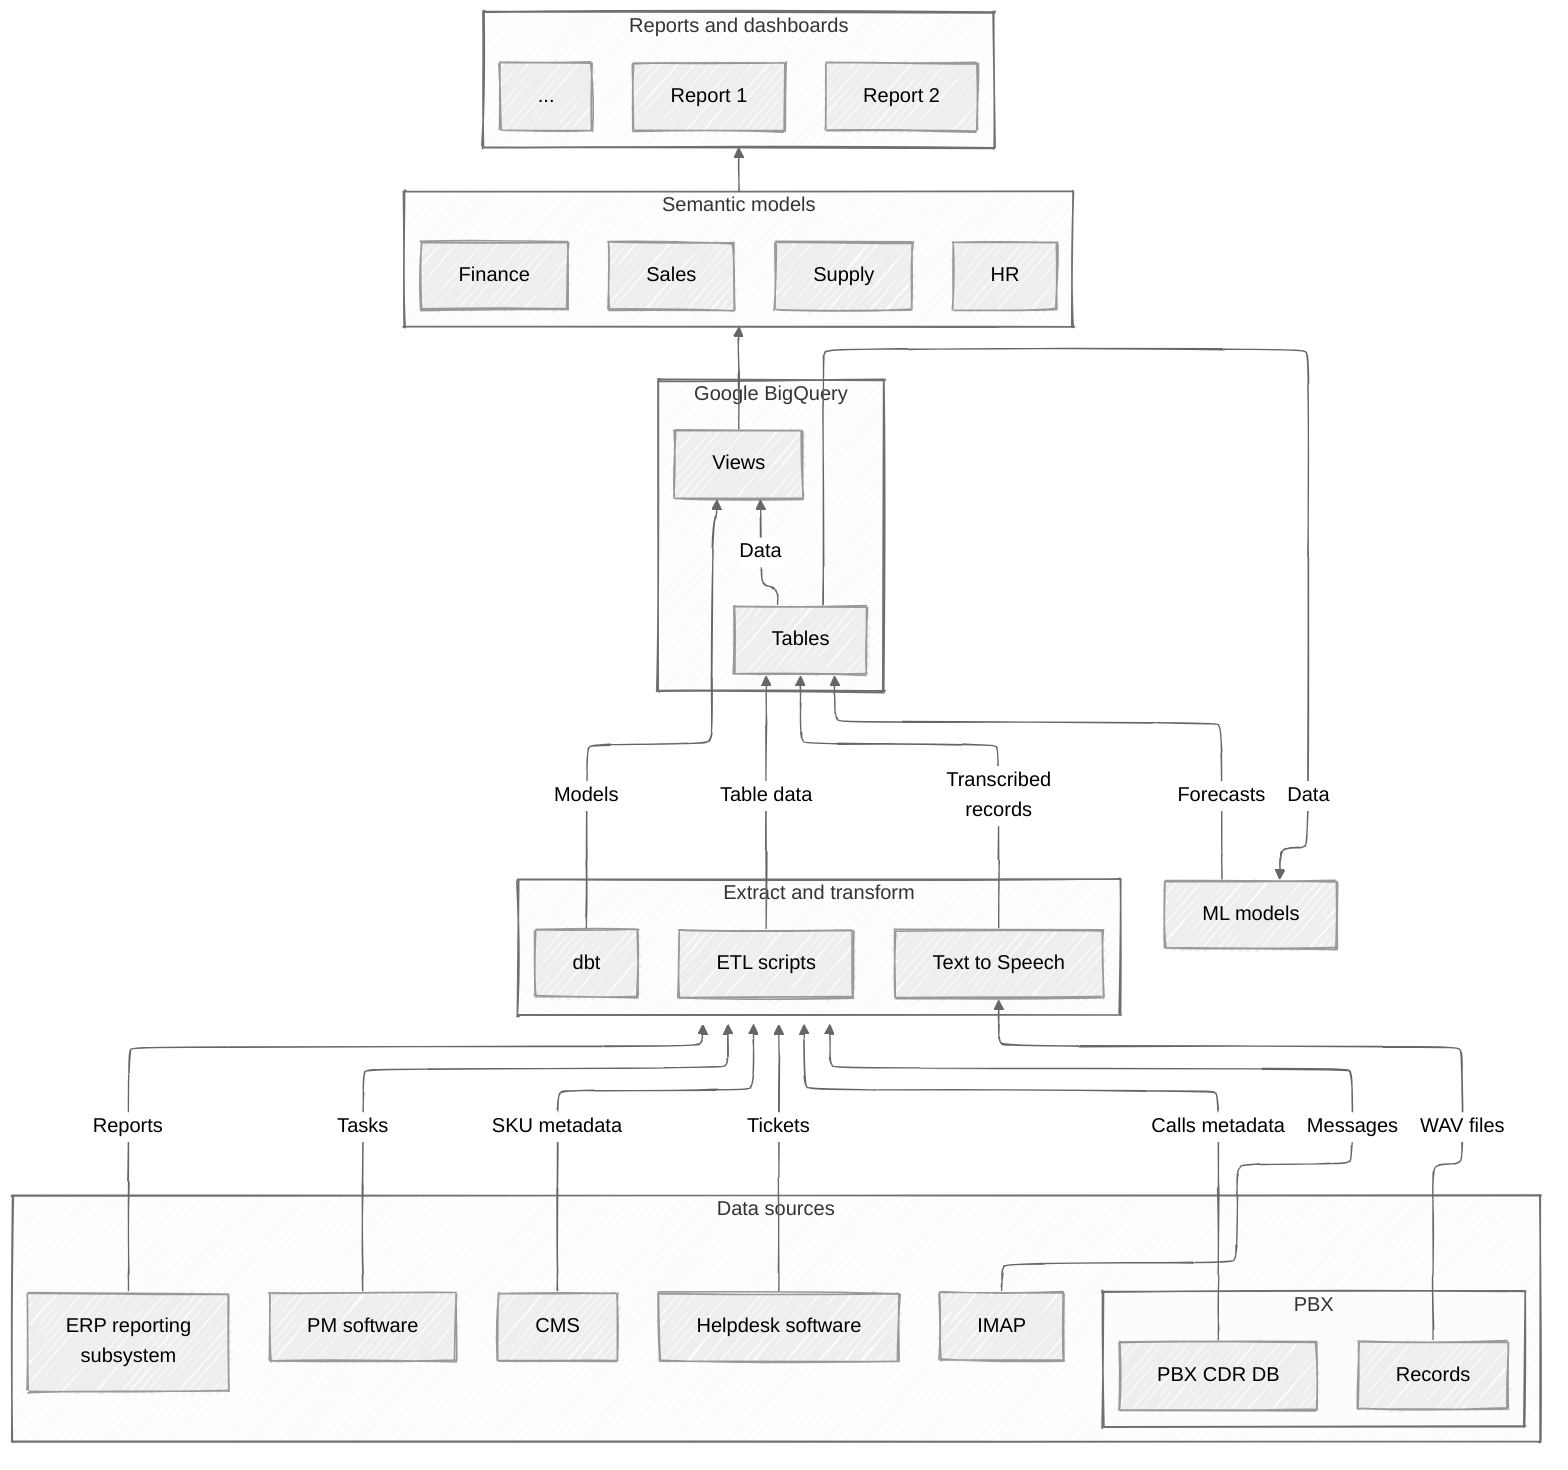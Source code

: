 ---
config:
  layout: elk
  look: handDrawn
  theme: neutral
---

flowchart-elk BT

 subgraph s3["Semantic models"]
        n22["Sales"]
        n23["Supply"]
        n24["Finance"]
        n25["HR"]
  end
 subgraph s4["Reports and dashboards"]
        n26["Report 1"]
        n27["Report 2"]
        n29["..."]
  end
 subgraph s5["Google BigQuery"]
        n51["Views"]
        n52["Tables"]
  end
 subgraph s2["Data sources"]
        n6["Helpdesk software"]
        n7["PM software"]
        n8["CMS"]
        n9["IMAP"]
        n1["ERP reporting<br>subsystem"]
        s7["s7"]
  end
 subgraph s6["Extract and transform"]
        n11["ETL scripts"]
        n17["dbt"]
        n54["Text to Speech"]
  end
 subgraph s7["PBX"]
        n53["Records"]
        n12["PBX CDR DB"]
  end
    n51 --> s3
    s3 --> s4
    n1 -- Reports --> n11
    n6 -- Tickets --> n11
    n7 -- Tasks --> n11
    n8 -- SKU metadata --> n11
    n9 -- Messages --> n11
    n12 -- Calls metadata --> n11
    n11 -- Table data --> n52
    n17 -- Models --> n51
    n52 -- Data --> n51 & n20["ML models"]
    n20 -- Forecasts --> n52
    n53 -- WAV files --> n54
    n54 -- Transcribed<br>records --> n52